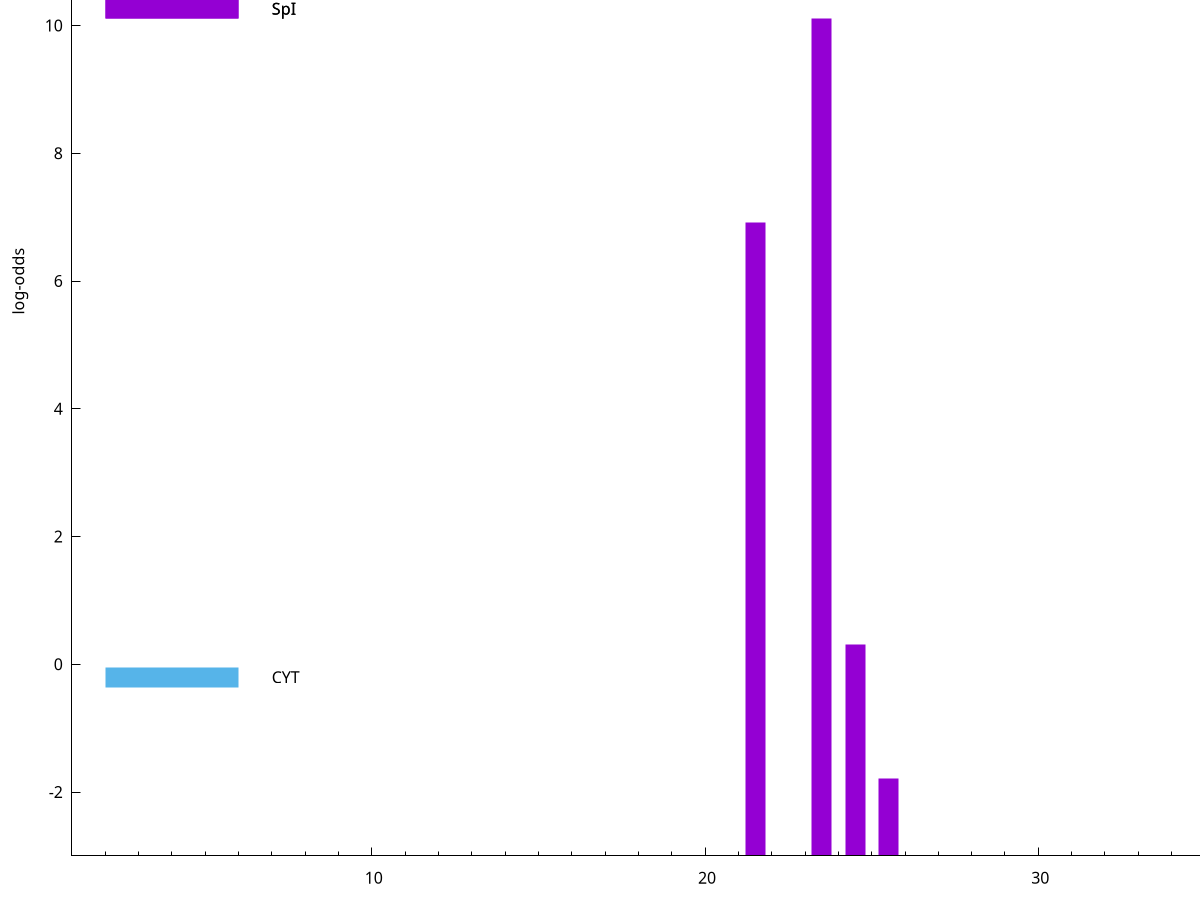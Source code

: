 set title "LipoP predictions for SRR3987128.gff"
set size 2., 1.4
set xrange [1:70] 
set mxtics 10
set yrange [-3:15]
set y2range [0:18]
set ylabel "log-odds"
set term postscript eps color solid "Helvetica" 30
set output "SRR3987128.gff44.eps"
set arrow from 2,10.2643 to 6,10.2643 nohead lt 1 lw 20
set label "SpI" at 7,10.2643
set arrow from 2,-0.200913 to 6,-0.200913 nohead lt 3 lw 20
set label "CYT" at 7,-0.200913
set arrow from 2,10.2643 to 6,10.2643 nohead lt 1 lw 20
set label "SpI" at 7,10.2643
# NOTE: The scores below are the log-odds scores with the threshold
# NOTE: subtracted (a hack to make gnuplot make the histogram all
# NOTE: look nice).
plot "-" axes x1y2 title "" with impulses lt 1 lw 20
23.500000 13.112900
21.500000 9.916020
24.500000 3.314512
25.500000 1.209800
e
exit
